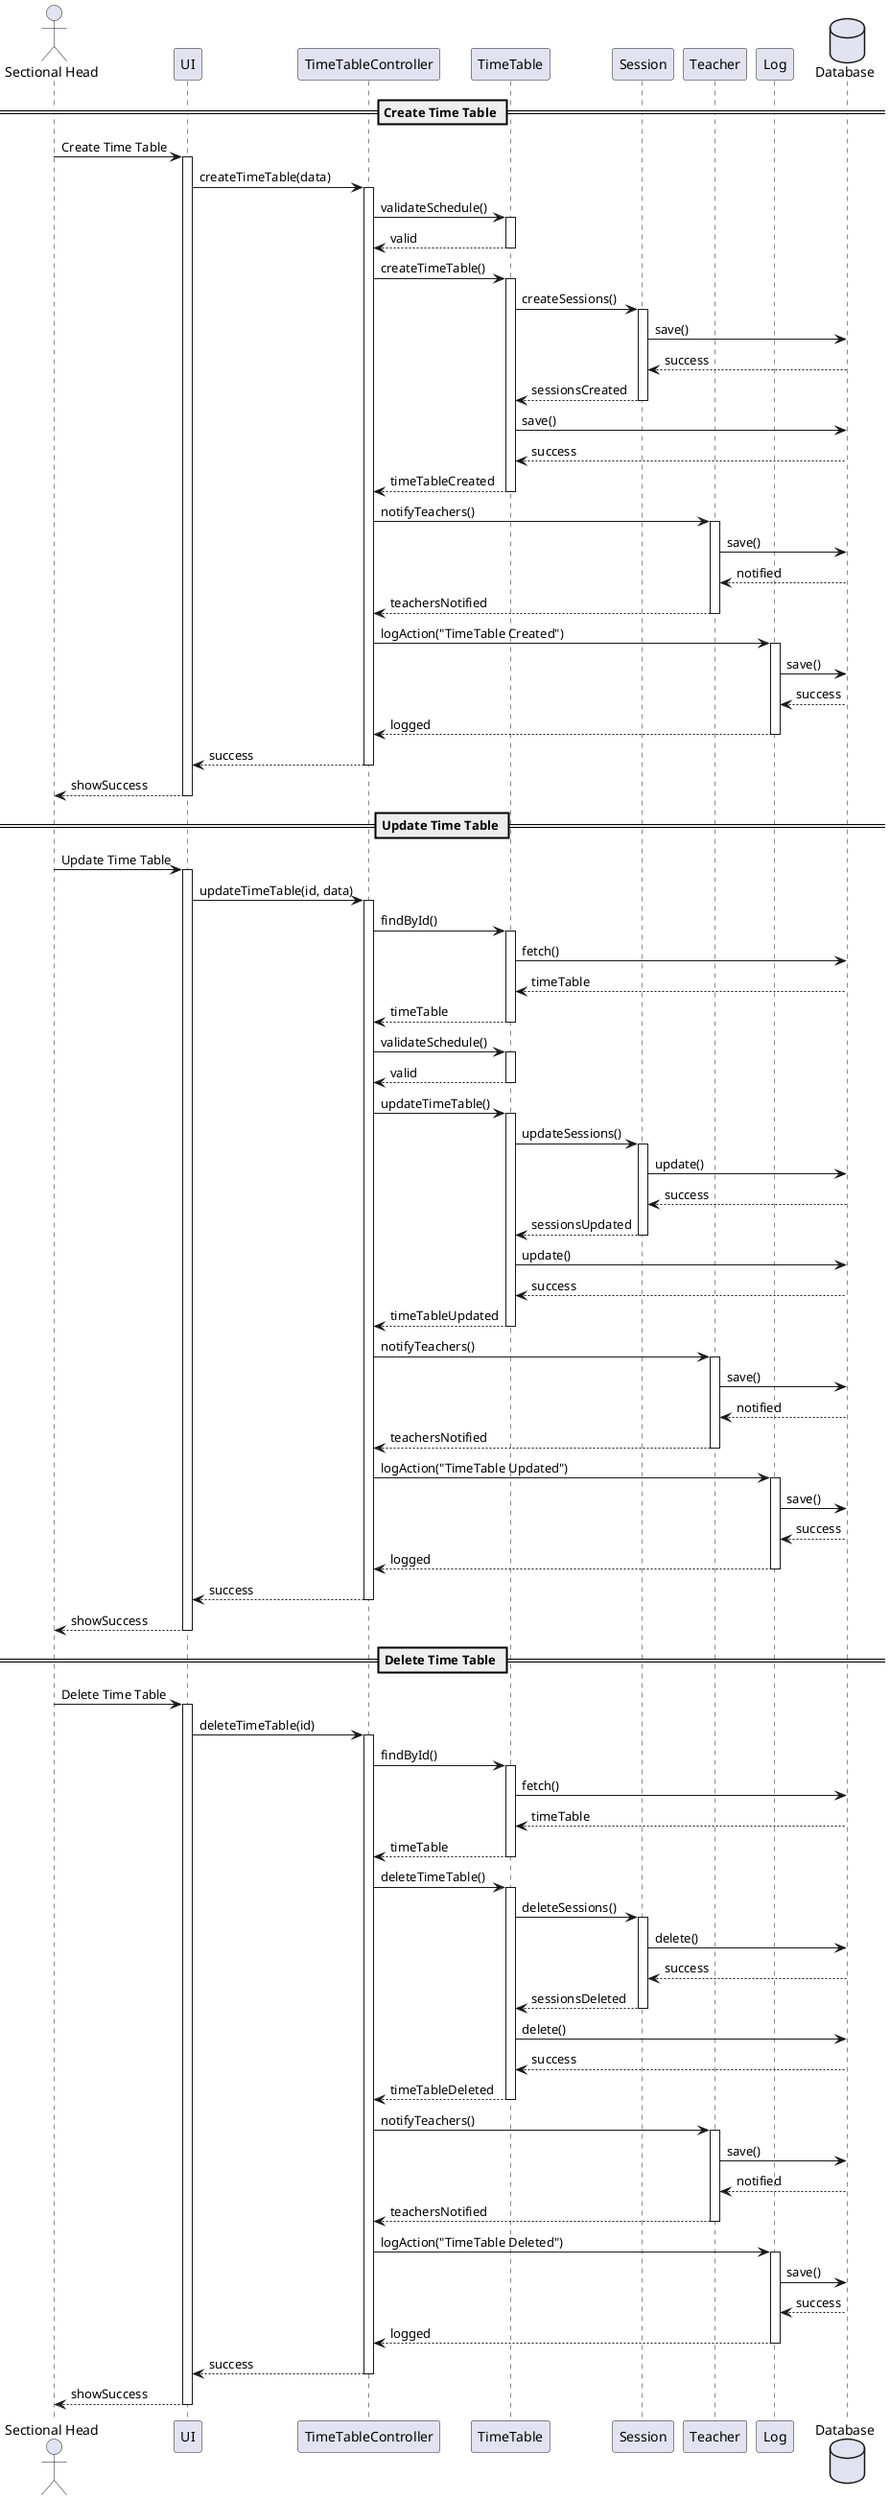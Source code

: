 @startuml Sectional Head Time Table Management

actor "Sectional Head" as SH
participant "UI" as UI
participant "TimeTableController" as TC
participant "TimeTable" as TT
participant "Session" as S
participant "Teacher" as T
participant "Log" as L
database "Database" as DB

== Create Time Table ==
SH -> UI: Create Time Table
activate UI
UI -> TC: createTimeTable(data)
activate TC

TC -> TT: validateSchedule()
activate TT
TT --> TC: valid
deactivate TT

TC -> TT: createTimeTable()
activate TT
TT -> S: createSessions()
activate S
S -> DB: save()
DB --> S: success
S --> TT: sessionsCreated
deactivate S

TT -> DB: save()
DB --> TT: success
TT --> TC: timeTableCreated
deactivate TT

TC -> T: notifyTeachers()
activate T
T -> DB: save()
DB --> T: notified
T --> TC: teachersNotified
deactivate T

TC -> L: logAction("TimeTable Created")
activate L
L -> DB: save()
DB --> L: success
L --> TC: logged
deactivate L

TC --> UI: success
deactivate TC
UI --> SH: showSuccess
deactivate UI

== Update Time Table ==
SH -> UI: Update Time Table
activate UI
UI -> TC: updateTimeTable(id, data)
activate TC

TC -> TT: findById()
activate TT
TT -> DB: fetch()
DB --> TT: timeTable
TT --> TC: timeTable
deactivate TT

TC -> TT: validateSchedule()
activate TT
TT --> TC: valid
deactivate TT

TC -> TT: updateTimeTable()
activate TT
TT -> S: updateSessions()
activate S
S -> DB: update()
DB --> S: success
S --> TT: sessionsUpdated
deactivate S

TT -> DB: update()
DB --> TT: success
TT --> TC: timeTableUpdated
deactivate TT

TC -> T: notifyTeachers()
activate T
T -> DB: save()
DB --> T: notified
T --> TC: teachersNotified
deactivate T

TC -> L: logAction("TimeTable Updated")
activate L
L -> DB: save()
DB --> L: success
L --> TC: logged
deactivate L

TC --> UI: success
deactivate TC
UI --> SH: showSuccess
deactivate UI

== Delete Time Table ==
SH -> UI: Delete Time Table
activate UI
UI -> TC: deleteTimeTable(id)
activate TC

TC -> TT: findById()
activate TT
TT -> DB: fetch()
DB --> TT: timeTable
TT --> TC: timeTable
deactivate TT

TC -> TT: deleteTimeTable()
activate TT
TT -> S: deleteSessions()
activate S
S -> DB: delete()
DB --> S: success
S --> TT: sessionsDeleted
deactivate S

TT -> DB: delete()
DB --> TT: success
TT --> TC: timeTableDeleted
deactivate TT

TC -> T: notifyTeachers()
activate T
T -> DB: save()
DB --> T: notified
T --> TC: teachersNotified
deactivate T

TC -> L: logAction("TimeTable Deleted")
activate L
L -> DB: save()
DB --> L: success
L --> TC: logged
deactivate L

TC --> UI: success
deactivate TC
UI --> SH: showSuccess
deactivate UI

@enduml
